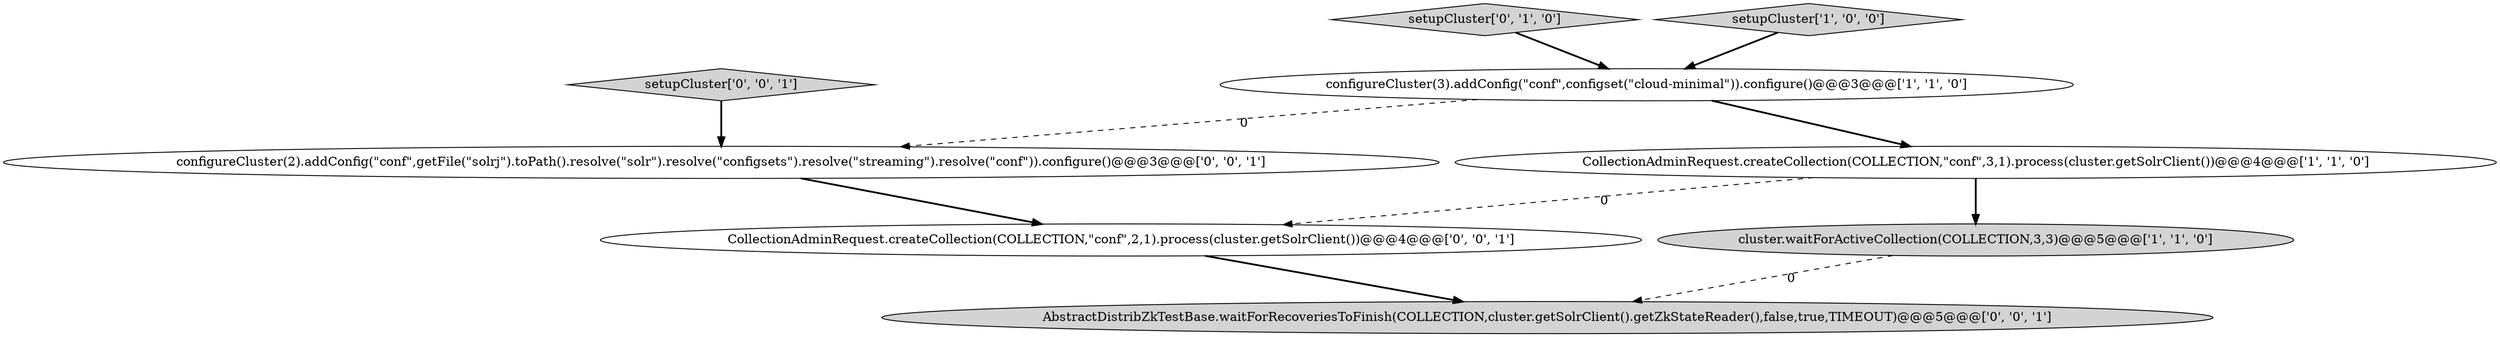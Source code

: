 digraph {
7 [style = filled, label = "setupCluster['0', '0', '1']", fillcolor = lightgray, shape = diamond image = "AAA0AAABBB3BBB"];
4 [style = filled, label = "setupCluster['0', '1', '0']", fillcolor = lightgray, shape = diamond image = "AAA0AAABBB2BBB"];
8 [style = filled, label = "CollectionAdminRequest.createCollection(COLLECTION,\"conf\",2,1).process(cluster.getSolrClient())@@@4@@@['0', '0', '1']", fillcolor = white, shape = ellipse image = "AAA0AAABBB3BBB"];
6 [style = filled, label = "AbstractDistribZkTestBase.waitForRecoveriesToFinish(COLLECTION,cluster.getSolrClient().getZkStateReader(),false,true,TIMEOUT)@@@5@@@['0', '0', '1']", fillcolor = lightgray, shape = ellipse image = "AAA0AAABBB3BBB"];
1 [style = filled, label = "cluster.waitForActiveCollection(COLLECTION,3,3)@@@5@@@['1', '1', '0']", fillcolor = lightgray, shape = ellipse image = "AAA0AAABBB1BBB"];
0 [style = filled, label = "CollectionAdminRequest.createCollection(COLLECTION,\"conf\",3,1).process(cluster.getSolrClient())@@@4@@@['1', '1', '0']", fillcolor = white, shape = ellipse image = "AAA0AAABBB1BBB"];
2 [style = filled, label = "setupCluster['1', '0', '0']", fillcolor = lightgray, shape = diamond image = "AAA0AAABBB1BBB"];
3 [style = filled, label = "configureCluster(3).addConfig(\"conf\",configset(\"cloud-minimal\")).configure()@@@3@@@['1', '1', '0']", fillcolor = white, shape = ellipse image = "AAA0AAABBB1BBB"];
5 [style = filled, label = "configureCluster(2).addConfig(\"conf\",getFile(\"solrj\").toPath().resolve(\"solr\").resolve(\"configsets\").resolve(\"streaming\").resolve(\"conf\")).configure()@@@3@@@['0', '0', '1']", fillcolor = white, shape = ellipse image = "AAA0AAABBB3BBB"];
7->5 [style = bold, label=""];
1->6 [style = dashed, label="0"];
5->8 [style = bold, label=""];
8->6 [style = bold, label=""];
3->0 [style = bold, label=""];
4->3 [style = bold, label=""];
3->5 [style = dashed, label="0"];
0->8 [style = dashed, label="0"];
0->1 [style = bold, label=""];
2->3 [style = bold, label=""];
}
